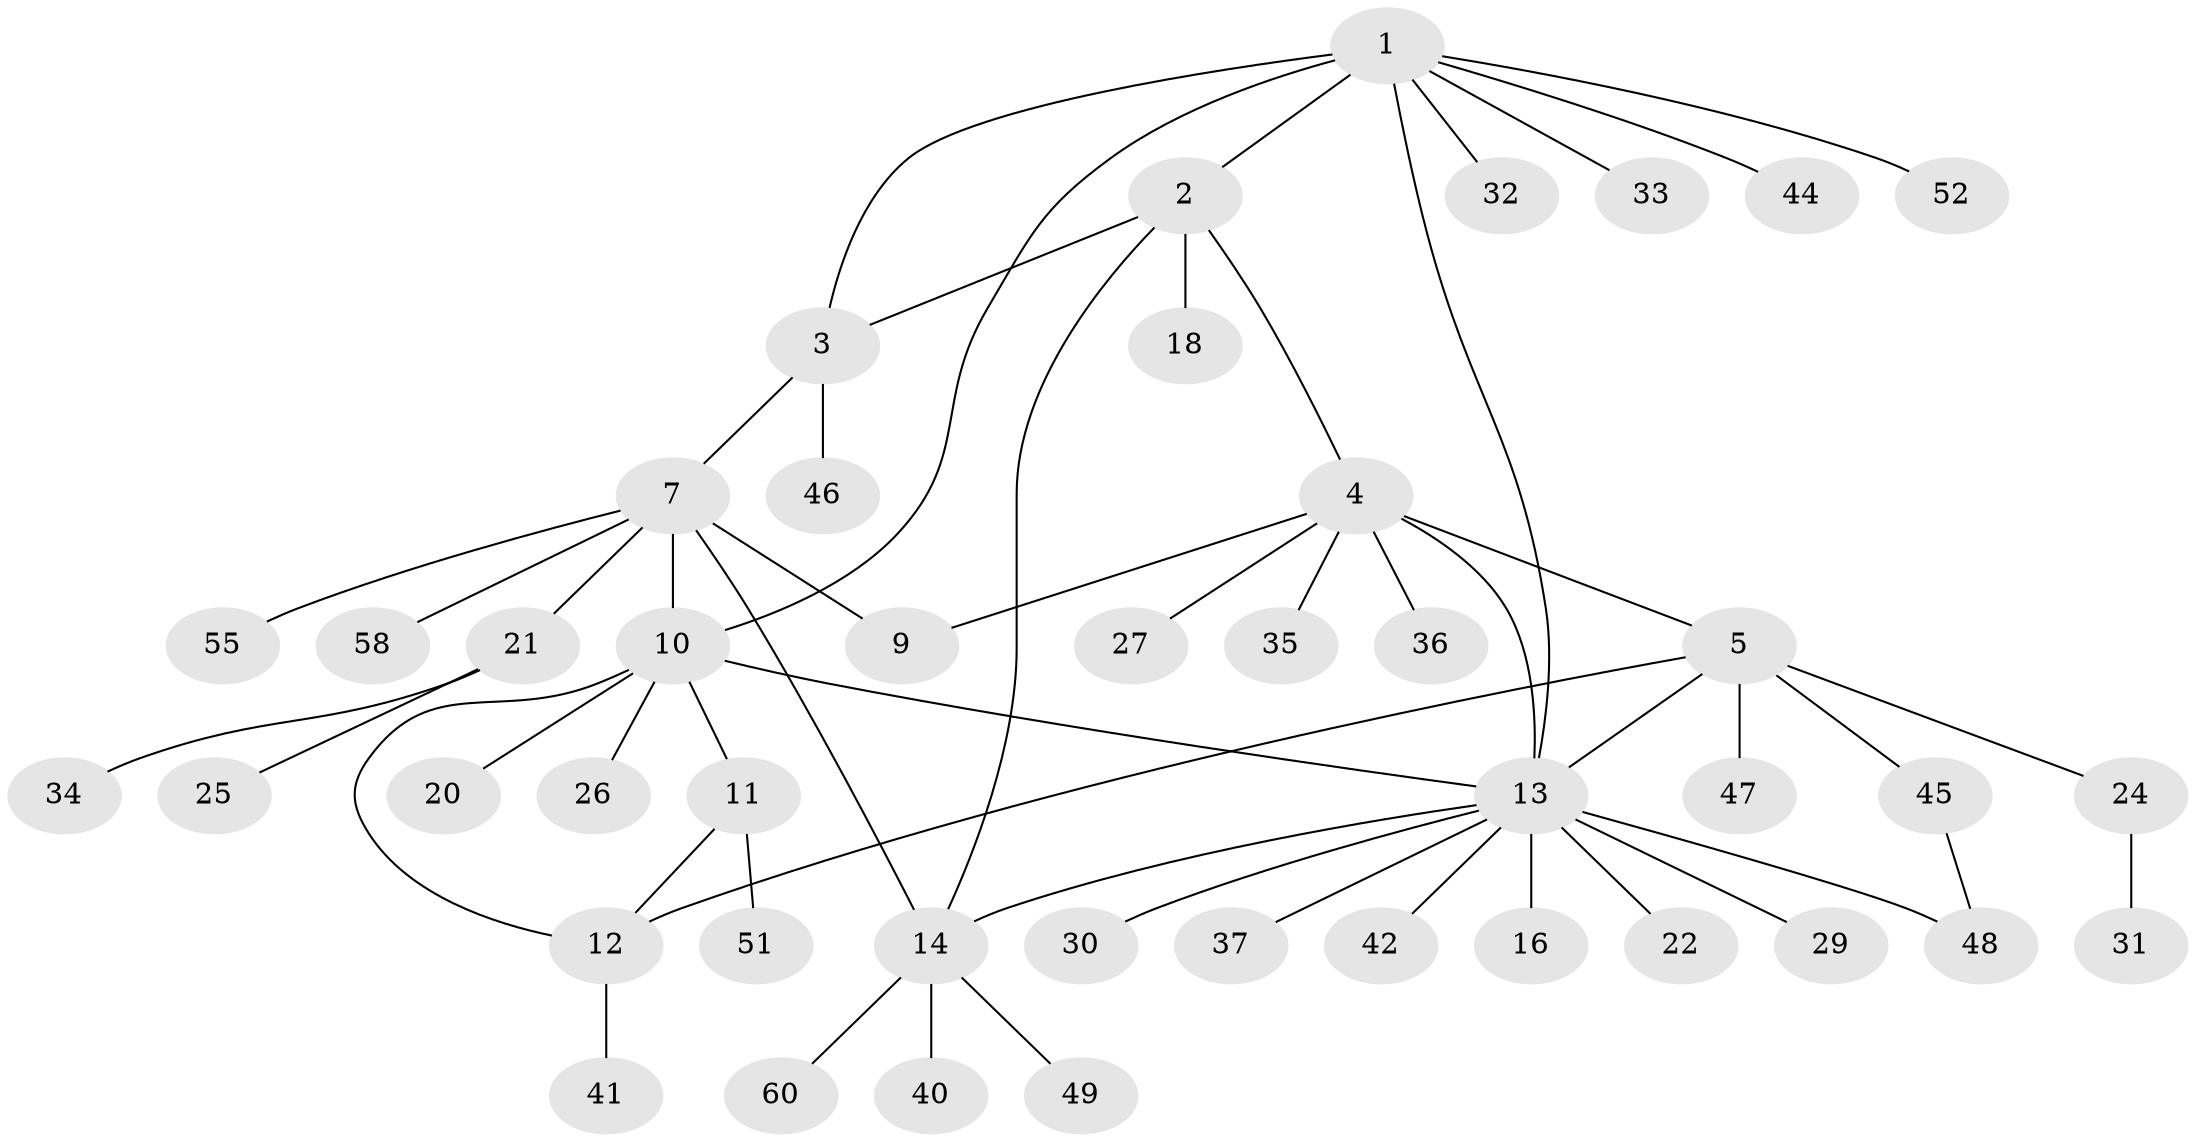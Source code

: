 // Generated by graph-tools (version 1.1) at 2025/52/02/27/25 19:52:17]
// undirected, 44 vertices, 54 edges
graph export_dot {
graph [start="1"]
  node [color=gray90,style=filled];
  1 [super="+38"];
  2 [super="+19"];
  3 [super="+43"];
  4 [super="+6"];
  5 [super="+17"];
  7 [super="+8"];
  9 [super="+50"];
  10 [super="+53"];
  11 [super="+39"];
  12 [super="+57"];
  13 [super="+28"];
  14 [super="+15"];
  16;
  18;
  20;
  21 [super="+23"];
  22;
  24;
  25;
  26;
  27;
  29;
  30;
  31 [super="+54"];
  32 [super="+59"];
  33;
  34;
  35;
  36;
  37;
  40;
  41;
  42;
  44;
  45;
  46;
  47;
  48 [super="+56"];
  49;
  51;
  52;
  55;
  58;
  60;
  1 -- 2;
  1 -- 3;
  1 -- 10 [weight=2];
  1 -- 13;
  1 -- 32;
  1 -- 33;
  1 -- 44;
  1 -- 52;
  2 -- 3;
  2 -- 18;
  2 -- 4;
  2 -- 14;
  3 -- 7;
  3 -- 46;
  4 -- 5 [weight=2];
  4 -- 9;
  4 -- 35;
  4 -- 36;
  4 -- 27;
  4 -- 13;
  5 -- 12;
  5 -- 45;
  5 -- 47;
  5 -- 13;
  5 -- 24;
  7 -- 9 [weight=2];
  7 -- 58;
  7 -- 21;
  7 -- 55;
  7 -- 10;
  7 -- 14;
  10 -- 11;
  10 -- 12;
  10 -- 13;
  10 -- 20;
  10 -- 26;
  11 -- 12;
  11 -- 51;
  12 -- 41;
  13 -- 14 [weight=2];
  13 -- 16;
  13 -- 22;
  13 -- 29;
  13 -- 30;
  13 -- 37;
  13 -- 42;
  13 -- 48;
  14 -- 40;
  14 -- 49;
  14 -- 60;
  21 -- 25;
  21 -- 34;
  24 -- 31;
  45 -- 48;
}
